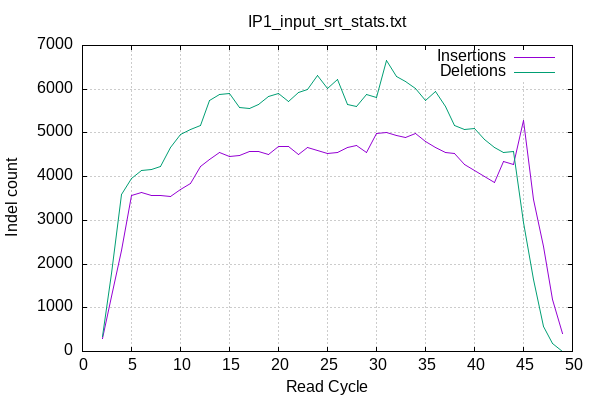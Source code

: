 
        set terminal png size 600,400 truecolor
        set output "IP1_input_srt_stats/indel-cycles.png"
        set grid xtics ytics y2tics back lc rgb "#cccccc"
        set style line 1 linetype 1  linecolor rgb "red"
        set style line 2 linetype 2  linecolor rgb "black"
        set style line 3 linetype 3  linecolor rgb "green"
        set style line 4 linetype 4  linecolor rgb "blue"
        set style increment user
        set ylabel "Indel count"
        set xlabel "Read Cycle"
        set title "IP1_input_srt_stats.txt" noenhanced
    plot '-' w l ti 'Insertions', '' w l ti 'Deletions'
2	307
3	1263
4	2307
5	3563
6	3628
7	3562
8	3567
9	3545
10	3707
11	3851
12	4226
13	4394
14	4549
15	4461
16	4493
17	4566
18	4573
19	4512
20	4695
21	4683
22	4498
23	4666
24	4599
25	4534
26	4548
27	4660
28	4709
29	4562
30	4993
31	5019
32	4933
33	4884
34	4982
35	4803
36	4667
37	4562
38	4520
39	4268
40	4139
41	4010
42	3871
43	4337
44	4279
45	5295
46	3485
47	2400
48	1194
49	407
end
2	346
3	1789
4	3581
5	3956
6	4139
7	4157
8	4234
9	4668
10	4975
11	5069
12	5179
13	5735
14	5879
15	5900
16	5579
17	5550
18	5649
19	5835
20	5903
21	5710
22	5935
23	6002
24	6315
25	6013
26	6220
27	5655
28	5609
29	5874
30	5807
31	6653
32	6284
33	6186
34	6019
35	5750
36	5951
37	5597
38	5167
39	5085
40	5099
41	4850
42	4664
43	4559
44	4571
45	2958
46	1656
47	583
48	188
49	0
end
